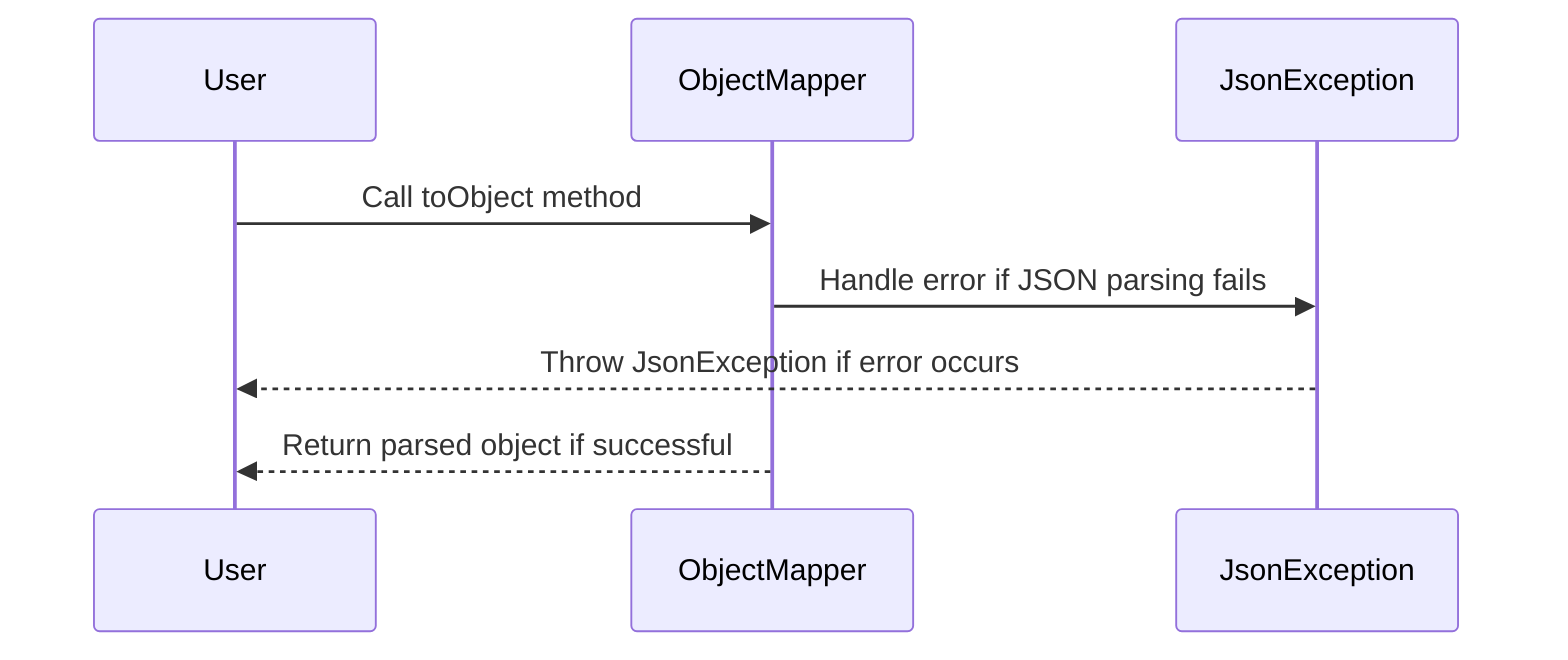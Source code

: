 sequenceDiagram
    participant User
    participant ObjectMapper
    participant JsonException
    
    User->>ObjectMapper: Call toObject method
    ObjectMapper->>JsonException: Handle error if JSON parsing fails
    JsonException-->>User: Throw JsonException if error occurs
    ObjectMapper-->>User: Return parsed object if successful